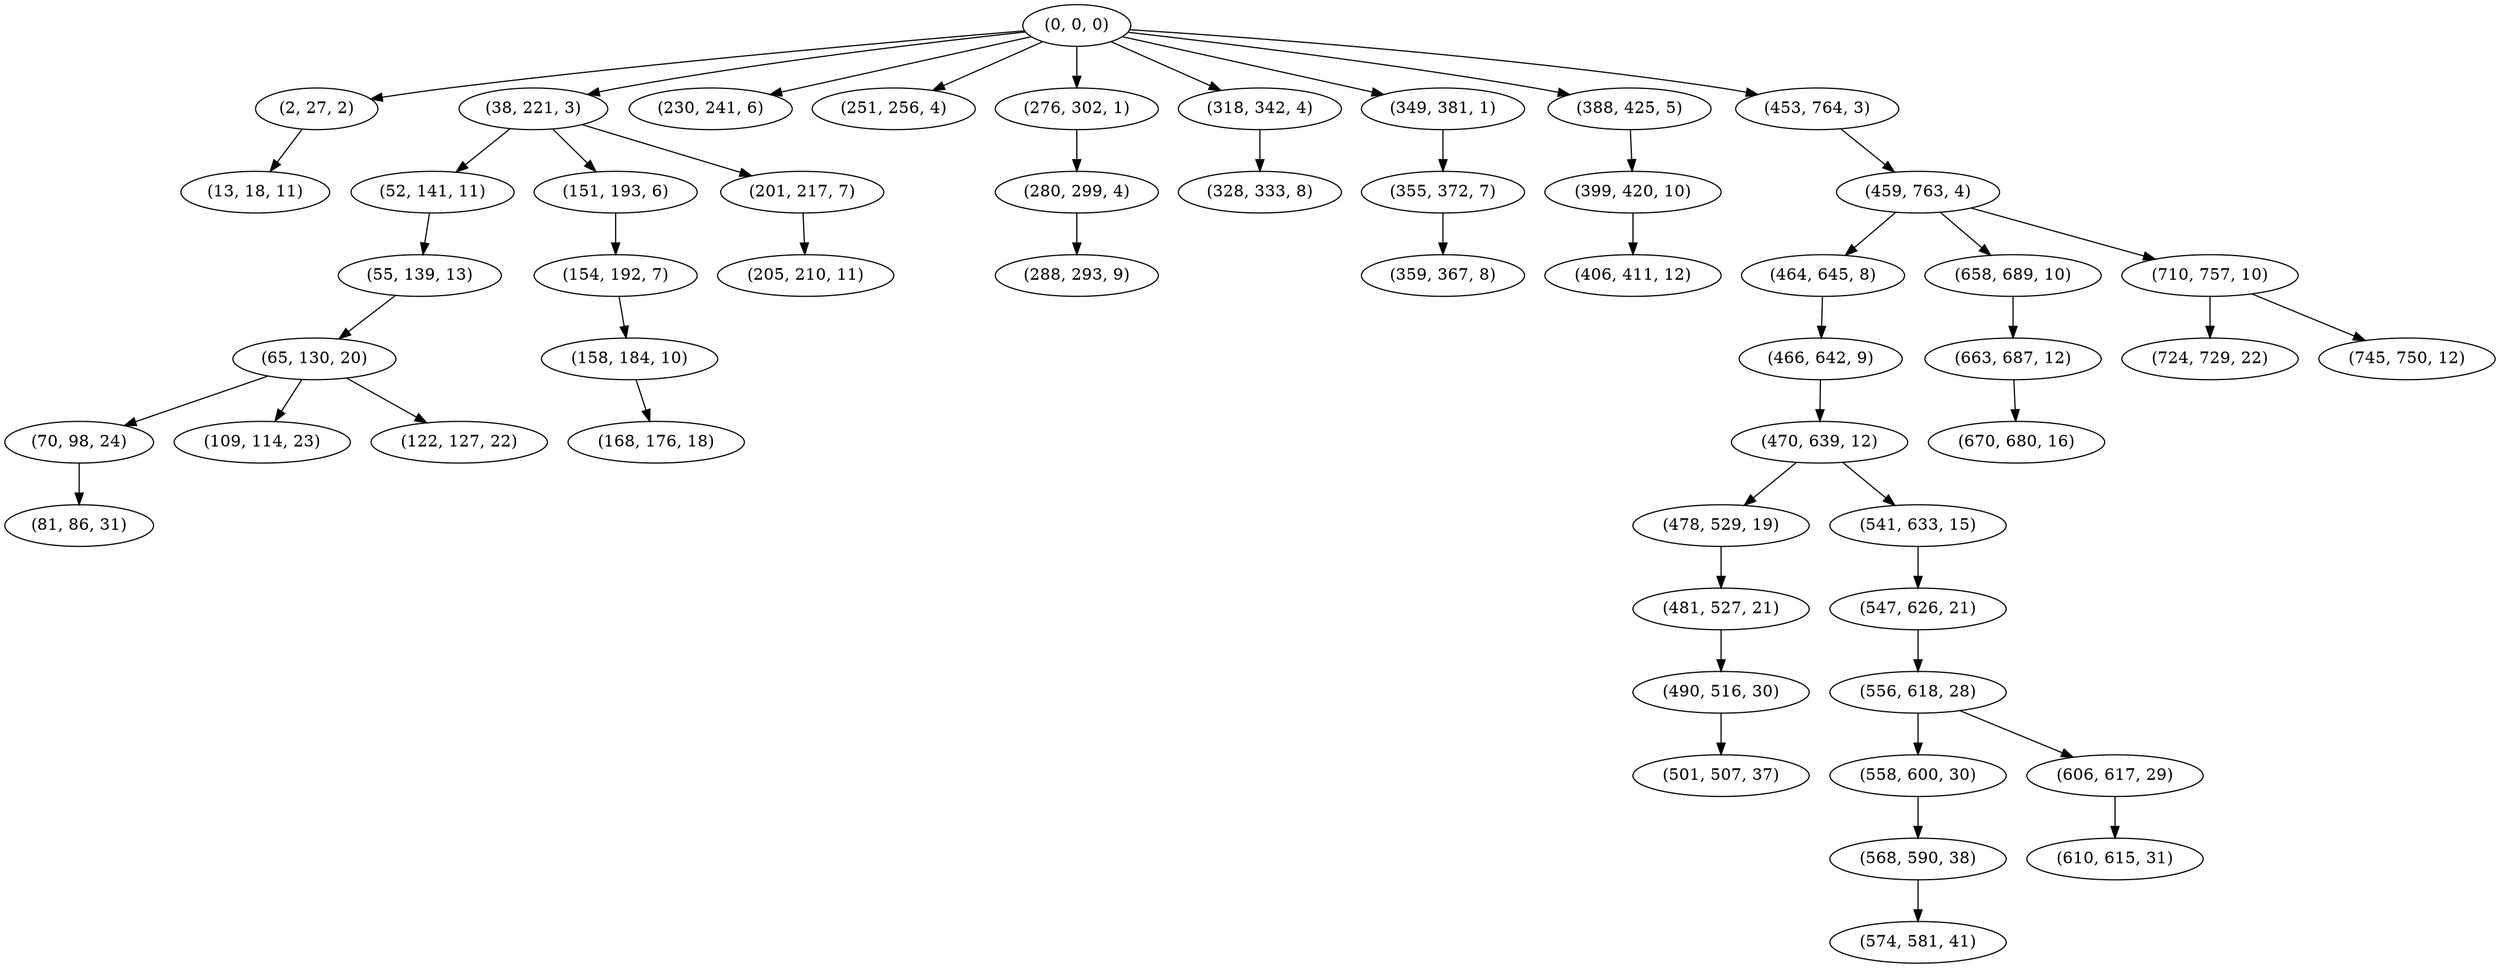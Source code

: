 digraph tree {
    "(0, 0, 0)";
    "(2, 27, 2)";
    "(13, 18, 11)";
    "(38, 221, 3)";
    "(52, 141, 11)";
    "(55, 139, 13)";
    "(65, 130, 20)";
    "(70, 98, 24)";
    "(81, 86, 31)";
    "(109, 114, 23)";
    "(122, 127, 22)";
    "(151, 193, 6)";
    "(154, 192, 7)";
    "(158, 184, 10)";
    "(168, 176, 18)";
    "(201, 217, 7)";
    "(205, 210, 11)";
    "(230, 241, 6)";
    "(251, 256, 4)";
    "(276, 302, 1)";
    "(280, 299, 4)";
    "(288, 293, 9)";
    "(318, 342, 4)";
    "(328, 333, 8)";
    "(349, 381, 1)";
    "(355, 372, 7)";
    "(359, 367, 8)";
    "(388, 425, 5)";
    "(399, 420, 10)";
    "(406, 411, 12)";
    "(453, 764, 3)";
    "(459, 763, 4)";
    "(464, 645, 8)";
    "(466, 642, 9)";
    "(470, 639, 12)";
    "(478, 529, 19)";
    "(481, 527, 21)";
    "(490, 516, 30)";
    "(501, 507, 37)";
    "(541, 633, 15)";
    "(547, 626, 21)";
    "(556, 618, 28)";
    "(558, 600, 30)";
    "(568, 590, 38)";
    "(574, 581, 41)";
    "(606, 617, 29)";
    "(610, 615, 31)";
    "(658, 689, 10)";
    "(663, 687, 12)";
    "(670, 680, 16)";
    "(710, 757, 10)";
    "(724, 729, 22)";
    "(745, 750, 12)";
    "(0, 0, 0)" -> "(2, 27, 2)";
    "(0, 0, 0)" -> "(38, 221, 3)";
    "(0, 0, 0)" -> "(230, 241, 6)";
    "(0, 0, 0)" -> "(251, 256, 4)";
    "(0, 0, 0)" -> "(276, 302, 1)";
    "(0, 0, 0)" -> "(318, 342, 4)";
    "(0, 0, 0)" -> "(349, 381, 1)";
    "(0, 0, 0)" -> "(388, 425, 5)";
    "(0, 0, 0)" -> "(453, 764, 3)";
    "(2, 27, 2)" -> "(13, 18, 11)";
    "(38, 221, 3)" -> "(52, 141, 11)";
    "(38, 221, 3)" -> "(151, 193, 6)";
    "(38, 221, 3)" -> "(201, 217, 7)";
    "(52, 141, 11)" -> "(55, 139, 13)";
    "(55, 139, 13)" -> "(65, 130, 20)";
    "(65, 130, 20)" -> "(70, 98, 24)";
    "(65, 130, 20)" -> "(109, 114, 23)";
    "(65, 130, 20)" -> "(122, 127, 22)";
    "(70, 98, 24)" -> "(81, 86, 31)";
    "(151, 193, 6)" -> "(154, 192, 7)";
    "(154, 192, 7)" -> "(158, 184, 10)";
    "(158, 184, 10)" -> "(168, 176, 18)";
    "(201, 217, 7)" -> "(205, 210, 11)";
    "(276, 302, 1)" -> "(280, 299, 4)";
    "(280, 299, 4)" -> "(288, 293, 9)";
    "(318, 342, 4)" -> "(328, 333, 8)";
    "(349, 381, 1)" -> "(355, 372, 7)";
    "(355, 372, 7)" -> "(359, 367, 8)";
    "(388, 425, 5)" -> "(399, 420, 10)";
    "(399, 420, 10)" -> "(406, 411, 12)";
    "(453, 764, 3)" -> "(459, 763, 4)";
    "(459, 763, 4)" -> "(464, 645, 8)";
    "(459, 763, 4)" -> "(658, 689, 10)";
    "(459, 763, 4)" -> "(710, 757, 10)";
    "(464, 645, 8)" -> "(466, 642, 9)";
    "(466, 642, 9)" -> "(470, 639, 12)";
    "(470, 639, 12)" -> "(478, 529, 19)";
    "(470, 639, 12)" -> "(541, 633, 15)";
    "(478, 529, 19)" -> "(481, 527, 21)";
    "(481, 527, 21)" -> "(490, 516, 30)";
    "(490, 516, 30)" -> "(501, 507, 37)";
    "(541, 633, 15)" -> "(547, 626, 21)";
    "(547, 626, 21)" -> "(556, 618, 28)";
    "(556, 618, 28)" -> "(558, 600, 30)";
    "(556, 618, 28)" -> "(606, 617, 29)";
    "(558, 600, 30)" -> "(568, 590, 38)";
    "(568, 590, 38)" -> "(574, 581, 41)";
    "(606, 617, 29)" -> "(610, 615, 31)";
    "(658, 689, 10)" -> "(663, 687, 12)";
    "(663, 687, 12)" -> "(670, 680, 16)";
    "(710, 757, 10)" -> "(724, 729, 22)";
    "(710, 757, 10)" -> "(745, 750, 12)";
}
